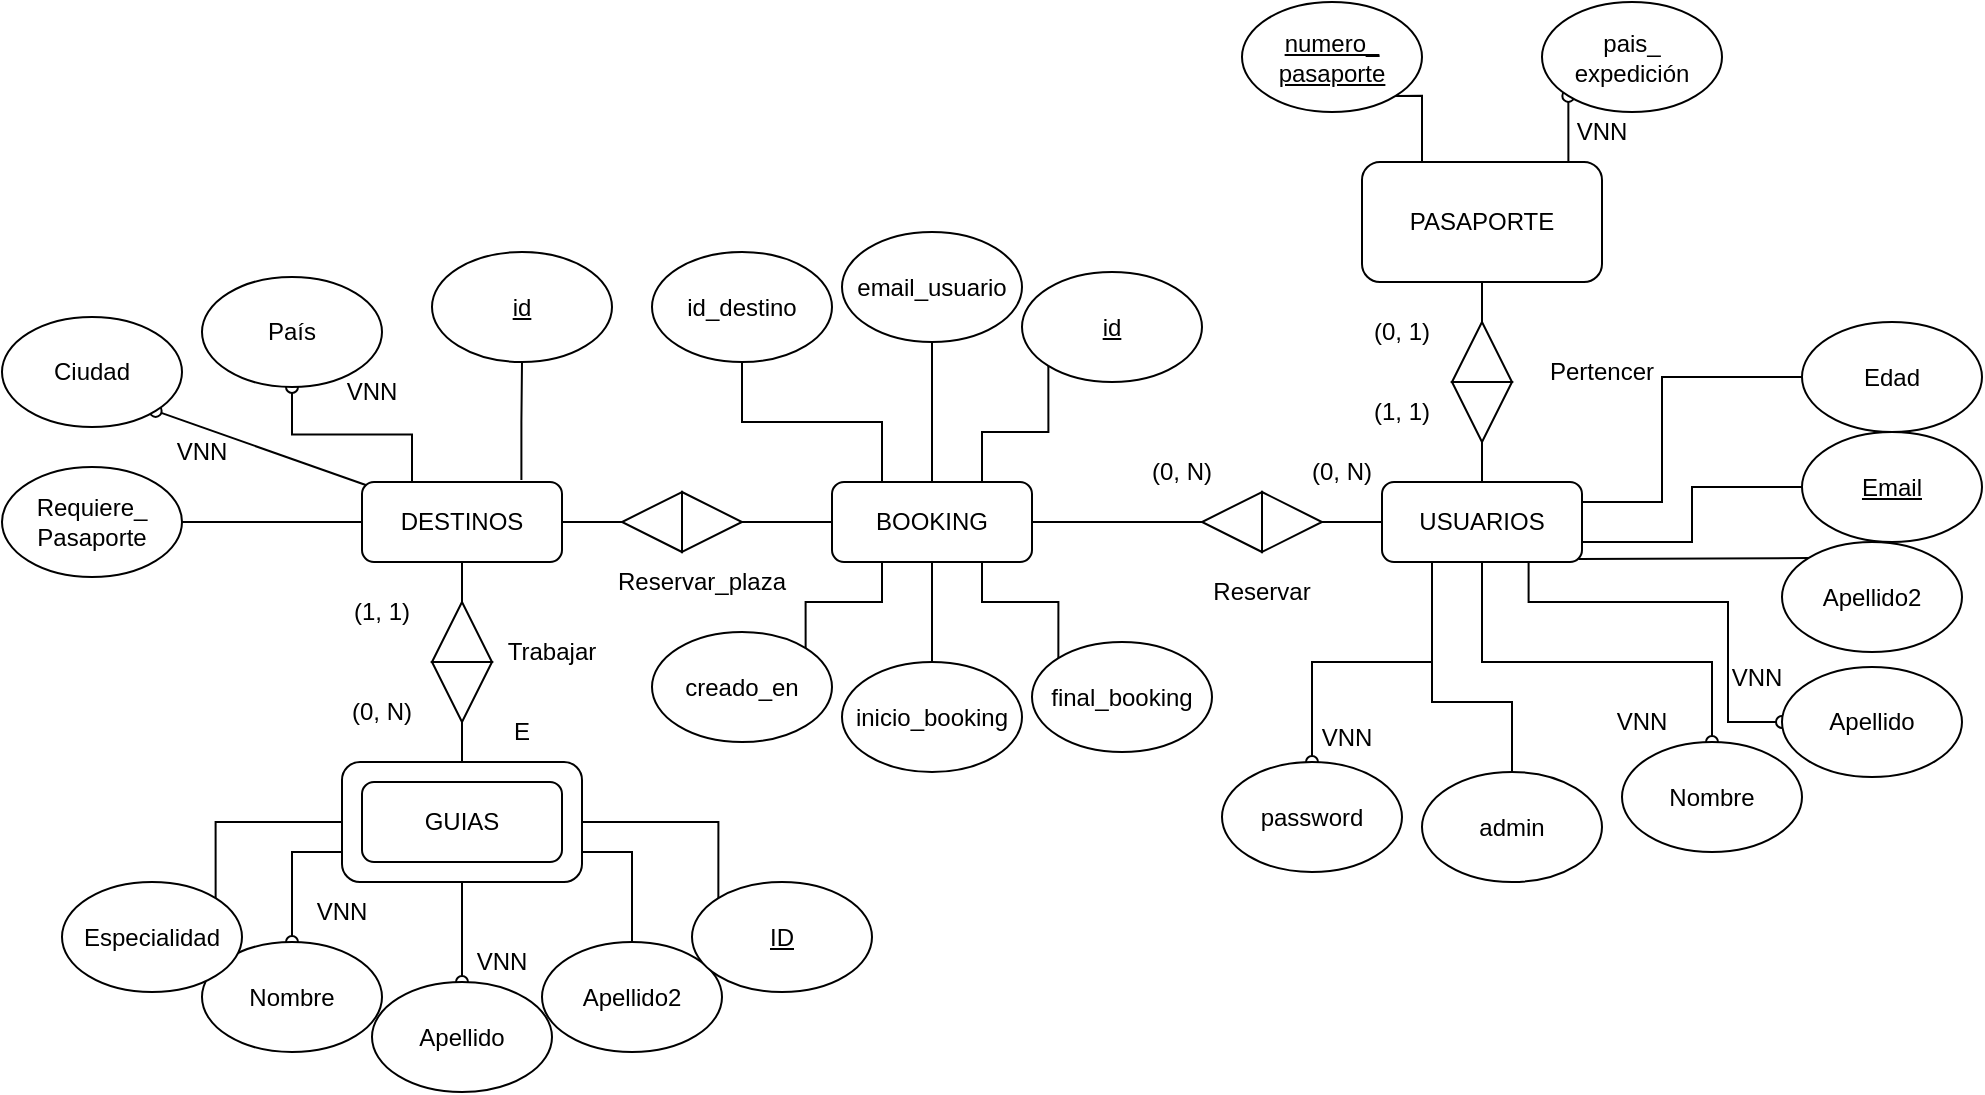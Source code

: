 <mxfile version="27.1.1">
  <diagram name="Page-1" id="eLbwY9m-PJqcMORaA7C6">
    <mxGraphModel dx="1277" dy="644" grid="0" gridSize="10" guides="1" tooltips="1" connect="1" arrows="1" fold="1" page="0" pageScale="1" pageWidth="827" pageHeight="1169" math="0" shadow="0">
      <root>
        <mxCell id="0" />
        <mxCell id="1" parent="0" />
        <mxCell id="cClUuNWOQDHqL2MIXVZV-33" value="" style="rounded=1;whiteSpace=wrap;html=1;" parent="1" vertex="1">
          <mxGeometry x="180" y="410" width="120" height="60" as="geometry" />
        </mxCell>
        <mxCell id="cClUuNWOQDHqL2MIXVZV-23" value="PASAPORTE" style="rounded=1;whiteSpace=wrap;html=1;" parent="1" vertex="1">
          <mxGeometry x="690" y="110" width="120" height="60" as="geometry" />
        </mxCell>
        <mxCell id="CcwklDiPerfuysnxBg1o-24" style="edgeStyle=orthogonalEdgeStyle;rounded=0;orthogonalLoop=1;jettySize=auto;html=1;exitX=0.25;exitY=1;exitDx=0;exitDy=0;entryX=0.5;entryY=0;entryDx=0;entryDy=0;endArrow=none;startFill=0;" edge="1" parent="1" source="cClUuNWOQDHqL2MIXVZV-1" target="CcwklDiPerfuysnxBg1o-22">
          <mxGeometry relative="1" as="geometry">
            <Array as="points">
              <mxPoint x="725" y="380" />
              <mxPoint x="765" y="380" />
            </Array>
          </mxGeometry>
        </mxCell>
        <mxCell id="CcwklDiPerfuysnxBg1o-25" style="edgeStyle=orthogonalEdgeStyle;rounded=0;orthogonalLoop=1;jettySize=auto;html=1;exitX=0.25;exitY=1;exitDx=0;exitDy=0;entryX=0.5;entryY=0;entryDx=0;entryDy=0;endArrow=oval;endFill=0;" edge="1" parent="1" source="cClUuNWOQDHqL2MIXVZV-1" target="CcwklDiPerfuysnxBg1o-23">
          <mxGeometry relative="1" as="geometry" />
        </mxCell>
        <mxCell id="cClUuNWOQDHqL2MIXVZV-1" value="USUARIOS" style="rounded=1;whiteSpace=wrap;html=1;" parent="1" vertex="1">
          <mxGeometry x="700" y="270" width="100" height="40" as="geometry" />
        </mxCell>
        <mxCell id="cClUuNWOQDHqL2MIXVZV-6" style="edgeStyle=orthogonalEdgeStyle;rounded=0;orthogonalLoop=1;jettySize=auto;html=1;exitX=0.5;exitY=1;exitDx=0;exitDy=0;entryX=0.5;entryY=0;entryDx=0;entryDy=0;endArrow=none;startFill=0;" parent="1" source="cClUuNWOQDHqL2MIXVZV-23" target="cClUuNWOQDHqL2MIXVZV-1" edge="1">
          <mxGeometry relative="1" as="geometry" />
        </mxCell>
        <mxCell id="cClUuNWOQDHqL2MIXVZV-5" style="edgeStyle=orthogonalEdgeStyle;rounded=0;orthogonalLoop=1;jettySize=auto;html=1;exitX=1;exitY=0.5;exitDx=0;exitDy=0;endArrow=none;startFill=0;" parent="1" source="cClUuNWOQDHqL2MIXVZV-8" target="cClUuNWOQDHqL2MIXVZV-1" edge="1">
          <mxGeometry relative="1" as="geometry" />
        </mxCell>
        <mxCell id="cClUuNWOQDHqL2MIXVZV-7" style="edgeStyle=orthogonalEdgeStyle;rounded=0;orthogonalLoop=1;jettySize=auto;html=1;exitX=0.5;exitY=1;exitDx=0;exitDy=0;endArrow=none;startFill=0;" parent="1" source="cClUuNWOQDHqL2MIXVZV-3" edge="1">
          <mxGeometry relative="1" as="geometry">
            <mxPoint x="240" y="410" as="targetPoint" />
          </mxGeometry>
        </mxCell>
        <mxCell id="CcwklDiPerfuysnxBg1o-2" style="edgeStyle=orthogonalEdgeStyle;rounded=0;orthogonalLoop=1;jettySize=auto;html=1;exitX=1;exitY=0.5;exitDx=0;exitDy=0;entryX=0;entryY=0.5;entryDx=0;entryDy=0;endArrow=none;startFill=0;" edge="1" parent="1" source="cClUuNWOQDHqL2MIXVZV-3" target="CcwklDiPerfuysnxBg1o-1">
          <mxGeometry relative="1" as="geometry" />
        </mxCell>
        <mxCell id="CcwklDiPerfuysnxBg1o-5" style="edgeStyle=orthogonalEdgeStyle;rounded=0;orthogonalLoop=1;jettySize=auto;html=1;exitX=0.797;exitY=-0.026;exitDx=0;exitDy=0;entryX=0.5;entryY=0;entryDx=0;entryDy=0;exitPerimeter=0;endArrow=none;startFill=0;" edge="1" parent="1" source="cClUuNWOQDHqL2MIXVZV-3" target="CcwklDiPerfuysnxBg1o-4">
          <mxGeometry relative="1" as="geometry" />
        </mxCell>
        <mxCell id="cClUuNWOQDHqL2MIXVZV-3" value="DESTINOS" style="rounded=1;whiteSpace=wrap;html=1;" parent="1" vertex="1">
          <mxGeometry x="190" y="270" width="100" height="40" as="geometry" />
        </mxCell>
        <mxCell id="cClUuNWOQDHqL2MIXVZV-4" value="GUIAS" style="rounded=1;whiteSpace=wrap;html=1;" parent="1" vertex="1">
          <mxGeometry x="190" y="420" width="100" height="40" as="geometry" />
        </mxCell>
        <mxCell id="cClUuNWOQDHqL2MIXVZV-10" value="" style="edgeStyle=orthogonalEdgeStyle;rounded=0;orthogonalLoop=1;jettySize=auto;html=1;exitX=1;exitY=0.5;exitDx=0;exitDy=0;endArrow=none;startFill=0;" parent="1" source="CcwklDiPerfuysnxBg1o-1" target="cClUuNWOQDHqL2MIXVZV-8" edge="1">
          <mxGeometry relative="1" as="geometry">
            <mxPoint x="570" y="290" as="sourcePoint" />
            <mxPoint x="694" y="290" as="targetPoint" />
          </mxGeometry>
        </mxCell>
        <mxCell id="cClUuNWOQDHqL2MIXVZV-8" value="" style="triangle;whiteSpace=wrap;html=1;fillColor=light-dark(#FFFFFF,#FFFFFF);" parent="1" vertex="1">
          <mxGeometry x="640" y="275" width="30" height="30" as="geometry" />
        </mxCell>
        <mxCell id="cClUuNWOQDHqL2MIXVZV-11" value="" style="triangle;whiteSpace=wrap;html=1;rotation=-180;" parent="1" vertex="1">
          <mxGeometry x="610" y="275" width="30" height="30" as="geometry" />
        </mxCell>
        <mxCell id="cClUuNWOQDHqL2MIXVZV-15" value="" style="triangle;whiteSpace=wrap;html=1;direction=south;fillColor=light-dark(#FFFFFF,#FFFFFF);" parent="1" vertex="1">
          <mxGeometry x="735" y="220" width="30" height="30" as="geometry" />
        </mxCell>
        <mxCell id="cClUuNWOQDHqL2MIXVZV-16" value="" style="triangle;whiteSpace=wrap;html=1;rotation=-180;direction=south;fillColor=light-dark(#FFFFFF,#FFFFFF);" parent="1" vertex="1">
          <mxGeometry x="735" y="190" width="30" height="30" as="geometry" />
        </mxCell>
        <mxCell id="cClUuNWOQDHqL2MIXVZV-17" value="" style="triangle;whiteSpace=wrap;html=1;direction=south;" parent="1" vertex="1">
          <mxGeometry x="225" y="360" width="30" height="30" as="geometry" />
        </mxCell>
        <mxCell id="cClUuNWOQDHqL2MIXVZV-18" value="" style="triangle;whiteSpace=wrap;html=1;rotation=-180;direction=south;fillColor=light-dark(#FFFFFF,#FFFFFF);" parent="1" vertex="1">
          <mxGeometry x="225" y="330" width="30" height="30" as="geometry" />
        </mxCell>
        <mxCell id="cClUuNWOQDHqL2MIXVZV-20" value="Reservar" style="text;html=1;align=center;verticalAlign=middle;whiteSpace=wrap;rounded=0;" parent="1" vertex="1">
          <mxGeometry x="610" y="310" width="60" height="30" as="geometry" />
        </mxCell>
        <mxCell id="cClUuNWOQDHqL2MIXVZV-21" value="(0, N)" style="text;html=1;align=center;verticalAlign=middle;whiteSpace=wrap;rounded=0;" parent="1" vertex="1">
          <mxGeometry x="570" y="250" width="60" height="30" as="geometry" />
        </mxCell>
        <mxCell id="cClUuNWOQDHqL2MIXVZV-22" value="(0, N)" style="text;html=1;align=center;verticalAlign=middle;whiteSpace=wrap;rounded=0;" parent="1" vertex="1">
          <mxGeometry x="650" y="250" width="60" height="30" as="geometry" />
        </mxCell>
        <mxCell id="cClUuNWOQDHqL2MIXVZV-25" value="Pertencer" style="text;html=1;align=center;verticalAlign=middle;whiteSpace=wrap;rounded=0;" parent="1" vertex="1">
          <mxGeometry x="780" y="200" width="60" height="30" as="geometry" />
        </mxCell>
        <mxCell id="cClUuNWOQDHqL2MIXVZV-26" value="(0, 1)" style="text;html=1;align=center;verticalAlign=middle;whiteSpace=wrap;rounded=0;" parent="1" vertex="1">
          <mxGeometry x="680" y="180" width="60" height="30" as="geometry" />
        </mxCell>
        <mxCell id="cClUuNWOQDHqL2MIXVZV-27" value="(1, 1)" style="text;html=1;align=center;verticalAlign=middle;whiteSpace=wrap;rounded=0;" parent="1" vertex="1">
          <mxGeometry x="680" y="220" width="60" height="30" as="geometry" />
        </mxCell>
        <mxCell id="cClUuNWOQDHqL2MIXVZV-28" value="Trabajar" style="text;html=1;align=center;verticalAlign=middle;whiteSpace=wrap;rounded=0;" parent="1" vertex="1">
          <mxGeometry x="255" y="340" width="60" height="30" as="geometry" />
        </mxCell>
        <mxCell id="cClUuNWOQDHqL2MIXVZV-30" value="(0, N)" style="text;html=1;align=center;verticalAlign=middle;whiteSpace=wrap;rounded=0;" parent="1" vertex="1">
          <mxGeometry x="170" y="370" width="60" height="30" as="geometry" />
        </mxCell>
        <mxCell id="cClUuNWOQDHqL2MIXVZV-31" value="(1, 1)" style="text;html=1;align=center;verticalAlign=middle;whiteSpace=wrap;rounded=0;" parent="1" vertex="1">
          <mxGeometry x="170" y="320" width="60" height="30" as="geometry" />
        </mxCell>
        <mxCell id="cClUuNWOQDHqL2MIXVZV-32" value="E" style="text;html=1;align=center;verticalAlign=middle;whiteSpace=wrap;rounded=0;" parent="1" vertex="1">
          <mxGeometry x="240" y="380" width="60" height="30" as="geometry" />
        </mxCell>
        <mxCell id="cClUuNWOQDHqL2MIXVZV-61" style="edgeStyle=orthogonalEdgeStyle;rounded=0;orthogonalLoop=1;jettySize=auto;html=1;exitX=0.5;exitY=1;exitDx=0;exitDy=0;endArrow=oval;startFill=0;endFill=0;entryX=0.5;entryY=0;entryDx=0;entryDy=0;" parent="1" edge="1" target="cClUuNWOQDHqL2MIXVZV-34" source="cClUuNWOQDHqL2MIXVZV-1">
          <mxGeometry relative="1" as="geometry">
            <mxPoint x="740" y="310" as="sourcePoint" />
            <mxPoint x="715" y="345" as="targetPoint" />
            <Array as="points">
              <mxPoint x="750" y="360" />
              <mxPoint x="865" y="360" />
            </Array>
          </mxGeometry>
        </mxCell>
        <mxCell id="cClUuNWOQDHqL2MIXVZV-34" value="Nombre" style="ellipse;whiteSpace=wrap;html=1;" parent="1" vertex="1">
          <mxGeometry x="820" y="400" width="90" height="55" as="geometry" />
        </mxCell>
        <mxCell id="cClUuNWOQDHqL2MIXVZV-63" style="edgeStyle=orthogonalEdgeStyle;rounded=0;orthogonalLoop=1;jettySize=auto;html=1;exitX=0.733;exitY=1.006;exitDx=0;exitDy=0;entryX=0;entryY=0.5;entryDx=0;entryDy=0;endArrow=oval;startFill=0;endFill=0;exitPerimeter=0;" parent="1" source="cClUuNWOQDHqL2MIXVZV-1" target="cClUuNWOQDHqL2MIXVZV-35" edge="1">
          <mxGeometry relative="1" as="geometry">
            <Array as="points">
              <mxPoint x="773" y="330" />
              <mxPoint x="873" y="330" />
              <mxPoint x="873" y="390" />
              <mxPoint x="900" y="390" />
            </Array>
            <mxPoint x="805" y="347.5" as="targetPoint" />
          </mxGeometry>
        </mxCell>
        <mxCell id="cClUuNWOQDHqL2MIXVZV-35" value="Apellido" style="ellipse;whiteSpace=wrap;html=1;" parent="1" vertex="1">
          <mxGeometry x="900" y="362.5" width="90" height="55" as="geometry" />
        </mxCell>
        <mxCell id="cClUuNWOQDHqL2MIXVZV-60" style="rounded=0;orthogonalLoop=1;jettySize=auto;html=1;exitX=0;exitY=0;exitDx=0;exitDy=0;entryX=0.982;entryY=0.961;entryDx=0;entryDy=0;entryPerimeter=0;endArrow=none;startFill=0;" parent="1" source="cClUuNWOQDHqL2MIXVZV-36" target="cClUuNWOQDHqL2MIXVZV-1" edge="1">
          <mxGeometry relative="1" as="geometry" />
        </mxCell>
        <mxCell id="cClUuNWOQDHqL2MIXVZV-36" value="Apellido2" style="ellipse;whiteSpace=wrap;html=1;" parent="1" vertex="1">
          <mxGeometry x="900" y="300" width="90" height="55" as="geometry" />
        </mxCell>
        <mxCell id="cClUuNWOQDHqL2MIXVZV-58" style="edgeStyle=orthogonalEdgeStyle;rounded=0;orthogonalLoop=1;jettySize=auto;html=1;exitX=0;exitY=0.75;exitDx=0;exitDy=0;entryX=0.5;entryY=0;entryDx=0;entryDy=0;endArrow=oval;startFill=0;endFill=0;" parent="1" source="cClUuNWOQDHqL2MIXVZV-33" target="cClUuNWOQDHqL2MIXVZV-37" edge="1">
          <mxGeometry relative="1" as="geometry" />
        </mxCell>
        <mxCell id="cClUuNWOQDHqL2MIXVZV-37" value="Nombre" style="ellipse;whiteSpace=wrap;html=1;" parent="1" vertex="1">
          <mxGeometry x="110" y="500" width="90" height="55" as="geometry" />
        </mxCell>
        <mxCell id="cClUuNWOQDHqL2MIXVZV-57" style="edgeStyle=orthogonalEdgeStyle;rounded=0;orthogonalLoop=1;jettySize=auto;html=1;exitX=0.5;exitY=1;exitDx=0;exitDy=0;entryX=0.5;entryY=0;entryDx=0;entryDy=0;endArrow=oval;startFill=0;endFill=0;" parent="1" source="cClUuNWOQDHqL2MIXVZV-33" target="cClUuNWOQDHqL2MIXVZV-38" edge="1">
          <mxGeometry relative="1" as="geometry" />
        </mxCell>
        <mxCell id="cClUuNWOQDHqL2MIXVZV-38" value="Apellido" style="ellipse;whiteSpace=wrap;html=1;" parent="1" vertex="1">
          <mxGeometry x="195" y="520" width="90" height="55" as="geometry" />
        </mxCell>
        <mxCell id="cClUuNWOQDHqL2MIXVZV-56" style="edgeStyle=orthogonalEdgeStyle;rounded=0;orthogonalLoop=1;jettySize=auto;html=1;exitX=0.5;exitY=0;exitDx=0;exitDy=0;entryX=1;entryY=0.75;entryDx=0;entryDy=0;endArrow=none;startFill=0;" parent="1" source="cClUuNWOQDHqL2MIXVZV-39" target="cClUuNWOQDHqL2MIXVZV-33" edge="1">
          <mxGeometry relative="1" as="geometry" />
        </mxCell>
        <mxCell id="cClUuNWOQDHqL2MIXVZV-39" value="Apellido2" style="ellipse;whiteSpace=wrap;html=1;" parent="1" vertex="1">
          <mxGeometry x="280" y="500" width="90" height="55" as="geometry" />
        </mxCell>
        <mxCell id="cClUuNWOQDHqL2MIXVZV-65" style="edgeStyle=orthogonalEdgeStyle;rounded=0;orthogonalLoop=1;jettySize=auto;html=1;exitX=0;exitY=0.5;exitDx=0;exitDy=0;entryX=1;entryY=0.25;entryDx=0;entryDy=0;endArrow=none;startFill=0;" parent="1" source="cClUuNWOQDHqL2MIXVZV-43" target="cClUuNWOQDHqL2MIXVZV-1" edge="1">
          <mxGeometry relative="1" as="geometry">
            <Array as="points">
              <mxPoint x="840" y="218" />
              <mxPoint x="840" y="280" />
            </Array>
          </mxGeometry>
        </mxCell>
        <mxCell id="cClUuNWOQDHqL2MIXVZV-43" value="Edad" style="ellipse;whiteSpace=wrap;html=1;" parent="1" vertex="1">
          <mxGeometry x="910" y="190" width="90" height="55" as="geometry" />
        </mxCell>
        <mxCell id="cClUuNWOQDHqL2MIXVZV-64" style="edgeStyle=orthogonalEdgeStyle;rounded=0;orthogonalLoop=1;jettySize=auto;html=1;exitX=0;exitY=0.5;exitDx=0;exitDy=0;entryX=1;entryY=0.75;entryDx=0;entryDy=0;endArrow=none;startFill=0;" parent="1" source="cClUuNWOQDHqL2MIXVZV-44" target="cClUuNWOQDHqL2MIXVZV-1" edge="1">
          <mxGeometry relative="1" as="geometry" />
        </mxCell>
        <mxCell id="cClUuNWOQDHqL2MIXVZV-44" value="&lt;u&gt;Email&lt;/u&gt;" style="ellipse;whiteSpace=wrap;html=1;" parent="1" vertex="1">
          <mxGeometry x="910" y="245" width="90" height="55" as="geometry" />
        </mxCell>
        <mxCell id="cClUuNWOQDHqL2MIXVZV-68" style="rounded=0;orthogonalLoop=1;jettySize=auto;html=1;exitX=0.019;exitY=0.038;exitDx=0;exitDy=0;entryX=1;entryY=1;entryDx=0;entryDy=0;endArrow=oval;startFill=0;endFill=0;exitPerimeter=0;" parent="1" source="cClUuNWOQDHqL2MIXVZV-3" target="cClUuNWOQDHqL2MIXVZV-45" edge="1">
          <mxGeometry relative="1" as="geometry" />
        </mxCell>
        <mxCell id="cClUuNWOQDHqL2MIXVZV-45" value="Ciudad" style="ellipse;whiteSpace=wrap;html=1;" parent="1" vertex="1">
          <mxGeometry x="10" y="187.5" width="90" height="55" as="geometry" />
        </mxCell>
        <mxCell id="cClUuNWOQDHqL2MIXVZV-71" style="edgeStyle=orthogonalEdgeStyle;rounded=0;orthogonalLoop=1;jettySize=auto;html=1;exitX=0;exitY=0.5;exitDx=0;exitDy=0;entryX=1;entryY=0.5;entryDx=0;entryDy=0;endArrow=none;startFill=0;endFill=0;" parent="1" source="cClUuNWOQDHqL2MIXVZV-3" target="cClUuNWOQDHqL2MIXVZV-46" edge="1">
          <mxGeometry relative="1" as="geometry" />
        </mxCell>
        <mxCell id="cClUuNWOQDHqL2MIXVZV-46" value="Requiere_&lt;div&gt;Pasaporte&lt;/div&gt;" style="ellipse;whiteSpace=wrap;html=1;" parent="1" vertex="1">
          <mxGeometry x="10" y="262.5" width="90" height="55" as="geometry" />
        </mxCell>
        <mxCell id="cClUuNWOQDHqL2MIXVZV-69" style="edgeStyle=orthogonalEdgeStyle;rounded=0;orthogonalLoop=1;jettySize=auto;html=1;exitX=0.25;exitY=0;exitDx=0;exitDy=0;entryX=0.5;entryY=0;entryDx=0;entryDy=0;endArrow=oval;startFill=0;endFill=0;" parent="1" source="cClUuNWOQDHqL2MIXVZV-3" target="cClUuNWOQDHqL2MIXVZV-47" edge="1">
          <mxGeometry relative="1" as="geometry" />
        </mxCell>
        <mxCell id="cClUuNWOQDHqL2MIXVZV-47" value="País" style="ellipse;whiteSpace=wrap;html=1;direction=west;" parent="1" vertex="1">
          <mxGeometry x="110" y="167.5" width="90" height="55" as="geometry" />
        </mxCell>
        <mxCell id="cClUuNWOQDHqL2MIXVZV-66" style="edgeStyle=orthogonalEdgeStyle;rounded=0;orthogonalLoop=1;jettySize=auto;html=1;exitX=1;exitY=1;exitDx=0;exitDy=0;entryX=0.25;entryY=0;entryDx=0;entryDy=0;endArrow=none;startFill=0;" parent="1" source="cClUuNWOQDHqL2MIXVZV-48" target="cClUuNWOQDHqL2MIXVZV-23" edge="1">
          <mxGeometry relative="1" as="geometry" />
        </mxCell>
        <mxCell id="cClUuNWOQDHqL2MIXVZV-48" value="&lt;u&gt;numero_&lt;/u&gt;&lt;div&gt;&lt;u&gt;pasaporte&lt;/u&gt;&lt;/div&gt;" style="ellipse;whiteSpace=wrap;html=1;" parent="1" vertex="1">
          <mxGeometry x="630" y="30" width="90" height="55" as="geometry" />
        </mxCell>
        <mxCell id="cClUuNWOQDHqL2MIXVZV-67" style="edgeStyle=orthogonalEdgeStyle;rounded=0;orthogonalLoop=1;jettySize=auto;html=1;exitX=0.75;exitY=0;exitDx=0;exitDy=0;entryX=0;entryY=1;entryDx=0;entryDy=0;endArrow=oval;startFill=0;endFill=0;" parent="1" source="cClUuNWOQDHqL2MIXVZV-23" target="cClUuNWOQDHqL2MIXVZV-49" edge="1">
          <mxGeometry relative="1" as="geometry" />
        </mxCell>
        <mxCell id="cClUuNWOQDHqL2MIXVZV-49" value="pais_&lt;div&gt;expedición&lt;/div&gt;" style="ellipse;whiteSpace=wrap;html=1;" parent="1" vertex="1">
          <mxGeometry x="780" y="30" width="90" height="55" as="geometry" />
        </mxCell>
        <mxCell id="cClUuNWOQDHqL2MIXVZV-55" style="edgeStyle=orthogonalEdgeStyle;rounded=0;orthogonalLoop=1;jettySize=auto;html=1;exitX=0;exitY=0;exitDx=0;exitDy=0;entryX=1;entryY=0.5;entryDx=0;entryDy=0;endArrow=none;startFill=0;" parent="1" source="cClUuNWOQDHqL2MIXVZV-50" target="cClUuNWOQDHqL2MIXVZV-33" edge="1">
          <mxGeometry relative="1" as="geometry">
            <Array as="points">
              <mxPoint x="368" y="440" />
            </Array>
          </mxGeometry>
        </mxCell>
        <mxCell id="cClUuNWOQDHqL2MIXVZV-50" value="&lt;u&gt;ID&lt;/u&gt;" style="ellipse;whiteSpace=wrap;html=1;" parent="1" vertex="1">
          <mxGeometry x="355" y="470" width="90" height="55" as="geometry" />
        </mxCell>
        <mxCell id="cClUuNWOQDHqL2MIXVZV-59" style="edgeStyle=orthogonalEdgeStyle;rounded=0;orthogonalLoop=1;jettySize=auto;html=1;exitX=1;exitY=0;exitDx=0;exitDy=0;entryX=0;entryY=0.5;entryDx=0;entryDy=0;endArrow=none;startFill=0;" parent="1" source="cClUuNWOQDHqL2MIXVZV-53" target="cClUuNWOQDHqL2MIXVZV-33" edge="1">
          <mxGeometry relative="1" as="geometry">
            <Array as="points">
              <mxPoint x="117" y="440" />
            </Array>
          </mxGeometry>
        </mxCell>
        <mxCell id="cClUuNWOQDHqL2MIXVZV-53" value="Especialidad" style="ellipse;whiteSpace=wrap;html=1;" parent="1" vertex="1">
          <mxGeometry x="40" y="470" width="90" height="55" as="geometry" />
        </mxCell>
        <mxCell id="cClUuNWOQDHqL2MIXVZV-72" value="VNN" style="text;html=1;align=center;verticalAlign=middle;whiteSpace=wrap;rounded=0;" parent="1" vertex="1">
          <mxGeometry x="80" y="240" width="60" height="30" as="geometry" />
        </mxCell>
        <mxCell id="cClUuNWOQDHqL2MIXVZV-73" value="VNN" style="text;html=1;align=center;verticalAlign=middle;whiteSpace=wrap;rounded=0;" parent="1" vertex="1">
          <mxGeometry x="150" y="470" width="60" height="30" as="geometry" />
        </mxCell>
        <mxCell id="cClUuNWOQDHqL2MIXVZV-74" value="VNN" style="text;html=1;align=center;verticalAlign=middle;whiteSpace=wrap;rounded=0;" parent="1" vertex="1">
          <mxGeometry x="230" y="495" width="60" height="30" as="geometry" />
        </mxCell>
        <mxCell id="cClUuNWOQDHqL2MIXVZV-75" value="VNN" style="text;html=1;align=center;verticalAlign=middle;whiteSpace=wrap;rounded=0;" parent="1" vertex="1">
          <mxGeometry x="800" y="380" width="60" height="20" as="geometry" />
        </mxCell>
        <mxCell id="cClUuNWOQDHqL2MIXVZV-76" value="VNN" style="text;html=1;align=center;verticalAlign=middle;whiteSpace=wrap;rounded=0;" parent="1" vertex="1">
          <mxGeometry x="860" y="355" width="55" height="25" as="geometry" />
        </mxCell>
        <mxCell id="cClUuNWOQDHqL2MIXVZV-77" value="VNN" style="text;html=1;align=center;verticalAlign=middle;whiteSpace=wrap;rounded=0;" parent="1" vertex="1">
          <mxGeometry x="780" y="80" width="60" height="30" as="geometry" />
        </mxCell>
        <mxCell id="cClUuNWOQDHqL2MIXVZV-78" value="VNN" style="text;html=1;align=center;verticalAlign=middle;whiteSpace=wrap;rounded=0;" parent="1" vertex="1">
          <mxGeometry x="165" y="210" width="60" height="30" as="geometry" />
        </mxCell>
        <mxCell id="CcwklDiPerfuysnxBg1o-7" style="edgeStyle=orthogonalEdgeStyle;rounded=0;orthogonalLoop=1;jettySize=auto;html=1;exitX=0.25;exitY=0;exitDx=0;exitDy=0;entryX=0.5;entryY=0;entryDx=0;entryDy=0;endArrow=none;startFill=0;" edge="1" parent="1" source="CcwklDiPerfuysnxBg1o-1" target="CcwklDiPerfuysnxBg1o-3">
          <mxGeometry relative="1" as="geometry" />
        </mxCell>
        <mxCell id="CcwklDiPerfuysnxBg1o-9" style="edgeStyle=orthogonalEdgeStyle;rounded=0;orthogonalLoop=1;jettySize=auto;html=1;exitX=0.5;exitY=0;exitDx=0;exitDy=0;entryX=0.5;entryY=1;entryDx=0;entryDy=0;endArrow=none;startFill=0;" edge="1" parent="1" source="CcwklDiPerfuysnxBg1o-1">
          <mxGeometry relative="1" as="geometry">
            <mxPoint x="475" y="200" as="targetPoint" />
          </mxGeometry>
        </mxCell>
        <mxCell id="CcwklDiPerfuysnxBg1o-14" style="edgeStyle=orthogonalEdgeStyle;rounded=0;orthogonalLoop=1;jettySize=auto;html=1;exitX=0.75;exitY=0;exitDx=0;exitDy=0;entryX=1;entryY=0;entryDx=0;entryDy=0;endArrow=none;startFill=0;" edge="1" parent="1" source="CcwklDiPerfuysnxBg1o-1" target="CcwklDiPerfuysnxBg1o-11">
          <mxGeometry relative="1" as="geometry" />
        </mxCell>
        <mxCell id="CcwklDiPerfuysnxBg1o-1" value="BOOKING" style="rounded=1;whiteSpace=wrap;html=1;" vertex="1" parent="1">
          <mxGeometry x="425" y="270" width="100" height="40" as="geometry" />
        </mxCell>
        <mxCell id="CcwklDiPerfuysnxBg1o-3" value="id_destino" style="ellipse;whiteSpace=wrap;html=1;direction=west;" vertex="1" parent="1">
          <mxGeometry x="335" y="155" width="90" height="55" as="geometry" />
        </mxCell>
        <mxCell id="CcwklDiPerfuysnxBg1o-4" value="&lt;u&gt;id&lt;/u&gt;" style="ellipse;whiteSpace=wrap;html=1;direction=west;" vertex="1" parent="1">
          <mxGeometry x="225" y="155" width="90" height="55" as="geometry" />
        </mxCell>
        <mxCell id="CcwklDiPerfuysnxBg1o-10" value="email_usuario" style="ellipse;whiteSpace=wrap;html=1;direction=west;" vertex="1" parent="1">
          <mxGeometry x="430" y="145" width="90" height="55" as="geometry" />
        </mxCell>
        <mxCell id="CcwklDiPerfuysnxBg1o-11" value="&lt;u&gt;id&lt;/u&gt;" style="ellipse;whiteSpace=wrap;html=1;direction=west;" vertex="1" parent="1">
          <mxGeometry x="520" y="165" width="90" height="55" as="geometry" />
        </mxCell>
        <mxCell id="CcwklDiPerfuysnxBg1o-17" style="edgeStyle=orthogonalEdgeStyle;rounded=0;orthogonalLoop=1;jettySize=auto;html=1;exitX=0.5;exitY=1;exitDx=0;exitDy=0;entryX=0.5;entryY=1;entryDx=0;entryDy=0;endArrow=none;startFill=0;" edge="1" parent="1" source="CcwklDiPerfuysnxBg1o-12" target="CcwklDiPerfuysnxBg1o-1">
          <mxGeometry relative="1" as="geometry" />
        </mxCell>
        <mxCell id="CcwklDiPerfuysnxBg1o-12" value="inicio_booking" style="ellipse;whiteSpace=wrap;html=1;direction=west;" vertex="1" parent="1">
          <mxGeometry x="430" y="360" width="90" height="55" as="geometry" />
        </mxCell>
        <mxCell id="CcwklDiPerfuysnxBg1o-18" style="edgeStyle=orthogonalEdgeStyle;rounded=0;orthogonalLoop=1;jettySize=auto;html=1;exitX=1;exitY=1;exitDx=0;exitDy=0;entryX=0.75;entryY=1;entryDx=0;entryDy=0;endArrow=none;startFill=0;" edge="1" parent="1" source="CcwklDiPerfuysnxBg1o-13" target="CcwklDiPerfuysnxBg1o-1">
          <mxGeometry relative="1" as="geometry" />
        </mxCell>
        <mxCell id="CcwklDiPerfuysnxBg1o-13" value="final_booking" style="ellipse;whiteSpace=wrap;html=1;direction=west;" vertex="1" parent="1">
          <mxGeometry x="525" y="350" width="90" height="55" as="geometry" />
        </mxCell>
        <mxCell id="CcwklDiPerfuysnxBg1o-16" style="edgeStyle=orthogonalEdgeStyle;rounded=0;orthogonalLoop=1;jettySize=auto;html=1;exitX=0;exitY=1;exitDx=0;exitDy=0;entryX=0.25;entryY=1;entryDx=0;entryDy=0;endArrow=none;startFill=0;" edge="1" parent="1" source="CcwklDiPerfuysnxBg1o-15" target="CcwklDiPerfuysnxBg1o-1">
          <mxGeometry relative="1" as="geometry">
            <Array as="points">
              <mxPoint x="412" y="330" />
              <mxPoint x="450" y="330" />
            </Array>
          </mxGeometry>
        </mxCell>
        <mxCell id="CcwklDiPerfuysnxBg1o-15" value="creado_en" style="ellipse;whiteSpace=wrap;html=1;direction=west;" vertex="1" parent="1">
          <mxGeometry x="335" y="345" width="90" height="55" as="geometry" />
        </mxCell>
        <mxCell id="CcwklDiPerfuysnxBg1o-19" value="" style="triangle;whiteSpace=wrap;html=1;fillColor=light-dark(#FFFFFF,#000000);" vertex="1" parent="1">
          <mxGeometry x="350" y="275" width="30" height="30" as="geometry" />
        </mxCell>
        <mxCell id="CcwklDiPerfuysnxBg1o-20" value="" style="triangle;whiteSpace=wrap;html=1;rotation=-180;fillColor=light-dark(#FFFFFF,#FFFFFF);" vertex="1" parent="1">
          <mxGeometry x="320" y="275" width="30" height="30" as="geometry" />
        </mxCell>
        <mxCell id="CcwklDiPerfuysnxBg1o-21" value="Reservar_plaza" style="text;html=1;align=center;verticalAlign=middle;whiteSpace=wrap;rounded=0;" vertex="1" parent="1">
          <mxGeometry x="330" y="305" width="60" height="30" as="geometry" />
        </mxCell>
        <mxCell id="CcwklDiPerfuysnxBg1o-22" value="admin" style="ellipse;whiteSpace=wrap;html=1;" vertex="1" parent="1">
          <mxGeometry x="720" y="415" width="90" height="55" as="geometry" />
        </mxCell>
        <mxCell id="CcwklDiPerfuysnxBg1o-23" value="password" style="ellipse;whiteSpace=wrap;html=1;" vertex="1" parent="1">
          <mxGeometry x="620" y="410" width="90" height="55" as="geometry" />
        </mxCell>
        <mxCell id="CcwklDiPerfuysnxBg1o-26" value="VNN" style="text;html=1;align=center;verticalAlign=middle;whiteSpace=wrap;rounded=0;" vertex="1" parent="1">
          <mxGeometry x="655" y="385" width="55" height="25" as="geometry" />
        </mxCell>
      </root>
    </mxGraphModel>
  </diagram>
</mxfile>
